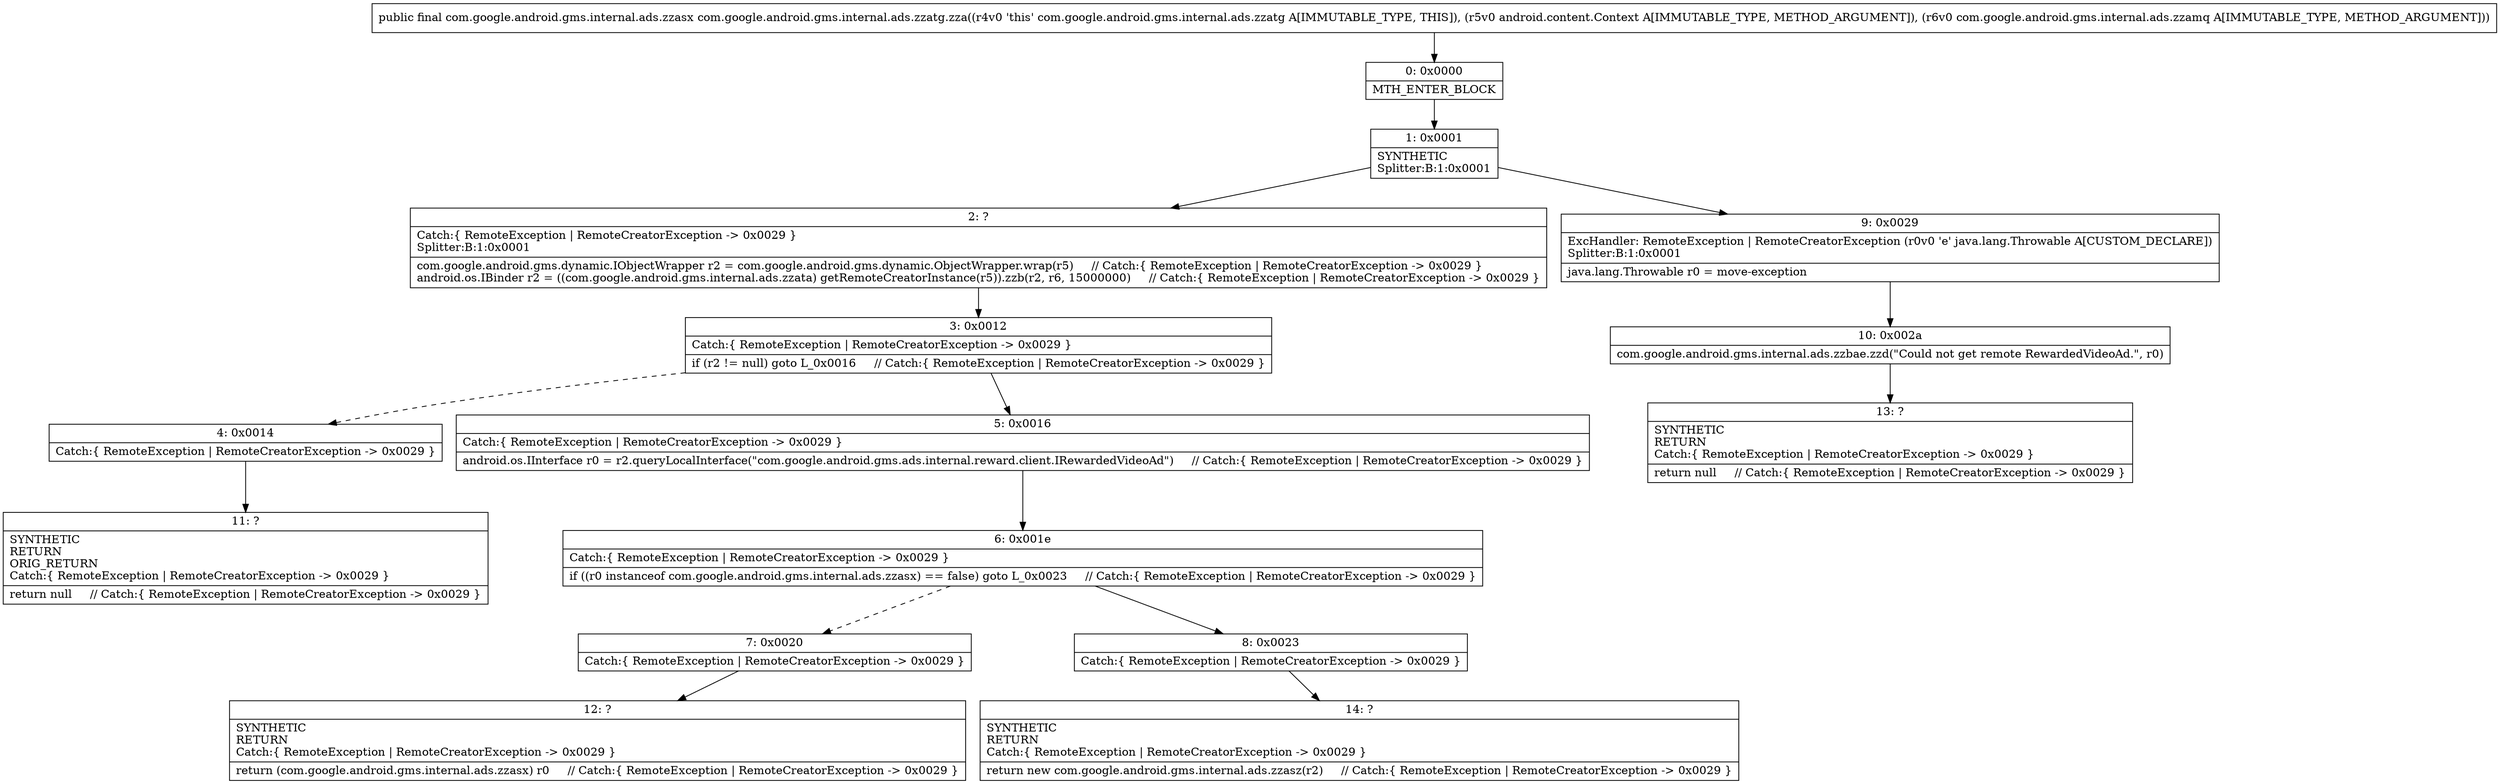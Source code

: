 digraph "CFG forcom.google.android.gms.internal.ads.zzatg.zza(Landroid\/content\/Context;Lcom\/google\/android\/gms\/internal\/ads\/zzamq;)Lcom\/google\/android\/gms\/internal\/ads\/zzasx;" {
Node_0 [shape=record,label="{0\:\ 0x0000|MTH_ENTER_BLOCK\l}"];
Node_1 [shape=record,label="{1\:\ 0x0001|SYNTHETIC\lSplitter:B:1:0x0001\l}"];
Node_2 [shape=record,label="{2\:\ ?|Catch:\{ RemoteException \| RemoteCreatorException \-\> 0x0029 \}\lSplitter:B:1:0x0001\l|com.google.android.gms.dynamic.IObjectWrapper r2 = com.google.android.gms.dynamic.ObjectWrapper.wrap(r5)     \/\/ Catch:\{ RemoteException \| RemoteCreatorException \-\> 0x0029 \}\landroid.os.IBinder r2 = ((com.google.android.gms.internal.ads.zzata) getRemoteCreatorInstance(r5)).zzb(r2, r6, 15000000)     \/\/ Catch:\{ RemoteException \| RemoteCreatorException \-\> 0x0029 \}\l}"];
Node_3 [shape=record,label="{3\:\ 0x0012|Catch:\{ RemoteException \| RemoteCreatorException \-\> 0x0029 \}\l|if (r2 != null) goto L_0x0016     \/\/ Catch:\{ RemoteException \| RemoteCreatorException \-\> 0x0029 \}\l}"];
Node_4 [shape=record,label="{4\:\ 0x0014|Catch:\{ RemoteException \| RemoteCreatorException \-\> 0x0029 \}\l}"];
Node_5 [shape=record,label="{5\:\ 0x0016|Catch:\{ RemoteException \| RemoteCreatorException \-\> 0x0029 \}\l|android.os.IInterface r0 = r2.queryLocalInterface(\"com.google.android.gms.ads.internal.reward.client.IRewardedVideoAd\")     \/\/ Catch:\{ RemoteException \| RemoteCreatorException \-\> 0x0029 \}\l}"];
Node_6 [shape=record,label="{6\:\ 0x001e|Catch:\{ RemoteException \| RemoteCreatorException \-\> 0x0029 \}\l|if ((r0 instanceof com.google.android.gms.internal.ads.zzasx) == false) goto L_0x0023     \/\/ Catch:\{ RemoteException \| RemoteCreatorException \-\> 0x0029 \}\l}"];
Node_7 [shape=record,label="{7\:\ 0x0020|Catch:\{ RemoteException \| RemoteCreatorException \-\> 0x0029 \}\l}"];
Node_8 [shape=record,label="{8\:\ 0x0023|Catch:\{ RemoteException \| RemoteCreatorException \-\> 0x0029 \}\l}"];
Node_9 [shape=record,label="{9\:\ 0x0029|ExcHandler: RemoteException \| RemoteCreatorException (r0v0 'e' java.lang.Throwable A[CUSTOM_DECLARE])\lSplitter:B:1:0x0001\l|java.lang.Throwable r0 = move\-exception\l}"];
Node_10 [shape=record,label="{10\:\ 0x002a|com.google.android.gms.internal.ads.zzbae.zzd(\"Could not get remote RewardedVideoAd.\", r0)\l}"];
Node_11 [shape=record,label="{11\:\ ?|SYNTHETIC\lRETURN\lORIG_RETURN\lCatch:\{ RemoteException \| RemoteCreatorException \-\> 0x0029 \}\l|return null     \/\/ Catch:\{ RemoteException \| RemoteCreatorException \-\> 0x0029 \}\l}"];
Node_12 [shape=record,label="{12\:\ ?|SYNTHETIC\lRETURN\lCatch:\{ RemoteException \| RemoteCreatorException \-\> 0x0029 \}\l|return (com.google.android.gms.internal.ads.zzasx) r0     \/\/ Catch:\{ RemoteException \| RemoteCreatorException \-\> 0x0029 \}\l}"];
Node_13 [shape=record,label="{13\:\ ?|SYNTHETIC\lRETURN\lCatch:\{ RemoteException \| RemoteCreatorException \-\> 0x0029 \}\l|return null     \/\/ Catch:\{ RemoteException \| RemoteCreatorException \-\> 0x0029 \}\l}"];
Node_14 [shape=record,label="{14\:\ ?|SYNTHETIC\lRETURN\lCatch:\{ RemoteException \| RemoteCreatorException \-\> 0x0029 \}\l|return new com.google.android.gms.internal.ads.zzasz(r2)     \/\/ Catch:\{ RemoteException \| RemoteCreatorException \-\> 0x0029 \}\l}"];
MethodNode[shape=record,label="{public final com.google.android.gms.internal.ads.zzasx com.google.android.gms.internal.ads.zzatg.zza((r4v0 'this' com.google.android.gms.internal.ads.zzatg A[IMMUTABLE_TYPE, THIS]), (r5v0 android.content.Context A[IMMUTABLE_TYPE, METHOD_ARGUMENT]), (r6v0 com.google.android.gms.internal.ads.zzamq A[IMMUTABLE_TYPE, METHOD_ARGUMENT])) }"];
MethodNode -> Node_0;
Node_0 -> Node_1;
Node_1 -> Node_2;
Node_1 -> Node_9;
Node_2 -> Node_3;
Node_3 -> Node_4[style=dashed];
Node_3 -> Node_5;
Node_4 -> Node_11;
Node_5 -> Node_6;
Node_6 -> Node_7[style=dashed];
Node_6 -> Node_8;
Node_7 -> Node_12;
Node_8 -> Node_14;
Node_9 -> Node_10;
Node_10 -> Node_13;
}


